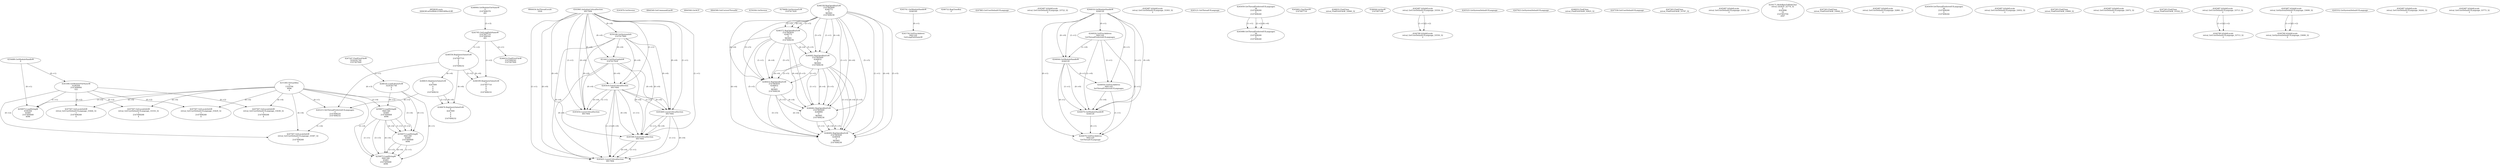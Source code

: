 // Global SCDG with merge call
digraph {
	0 [label="6850628.main
0006381a05e9f0dc2336454f0bc41fff"]
	1 [label="4254480.GetModuleHandleW
0"]
	2 [label="6844434.SetThreadLocale
1024"]
	3 [label="4243965.InitializeCriticalSection
6917004"]
	4 [label="4243979.GetVersion
"]
	5 [label="4250188.GetSystemInfo
2147417660"]
	3 -> 5 [label="(0-->0)"]
	6 [label="6844540.GetCommandLineW
"]
	7 [label="4214413.GetStartupInfoW
2147417624"]
	3 -> 7 [label="(0-->0)"]
	5 -> 7 [label="(0-->0)"]
	8 [label="6844560.GetACP
"]
	9 [label="6844580.GetCurrentThreadId
"]
	10 [label="4250204.GetVersion
"]
	11 [label="4276690.GetVersionExW
2147417420"]
	12 [label="4243306.GetModuleFileNameW
4194304
2147408904
522"]
	1 -> 12 [label="(0-->1)"]
	13 [label="4248064.GetModuleFileNameW
0
2147408370
261"]
	14 [label="4215383.VirtualAlloc
0
1310704
4096
4"]
	15 [label="4246338.RegOpenKeyExW
2147483649
4246772
0
983065
2147408236"]
	16 [label="4246372.RegOpenKeyExW
2147483650
4246772
0
983065
2147408236"]
	15 -> 16 [label="(2-->2)"]
	15 -> 16 [label="(4-->4)"]
	15 -> 16 [label="(5-->5)"]
	17 [label="4246402.RegOpenKeyExW
2147483649
4246832
0
983065
2147408236"]
	15 -> 17 [label="(1-->1)"]
	15 -> 17 [label="(4-->4)"]
	16 -> 17 [label="(4-->4)"]
	15 -> 17 [label="(5-->5)"]
	16 -> 17 [label="(5-->5)"]
	18 [label="4245741.GetModuleHandleW
4246160"]
	19 [label="4245758.GetProcAddress
9441320
GetLongPathNameW"]
	18 -> 19 [label="(0-->1)"]
	20 [label="4245785.GetLongPathNameW
2147407710
2147406542
261"]
	13 -> 20 [label="(3-->3)"]
	21 [label="4246556.RegQueryValueExW
0
2147407710
0
0
0
2147408232"]
	20 -> 21 [label="(1-->2)"]
	22 [label="4246599.RegQueryValueExW
0
2147407710
0
0
0
2147408232"]
	20 -> 22 [label="(1-->2)"]
	21 -> 22 [label="(2-->2)"]
	21 -> 22 [label="(6-->6)"]
	23 [label="4246722.RegCloseKey
0"]
	24 [label="4247883.GetUserDefaultUILanguage
"]
	25 [label="4245418.EnterCriticalSection
6917004"]
	3 -> 25 [label="(1-->1)"]
	3 -> 25 [label="(0-->0)"]
	5 -> 25 [label="(0-->0)"]
	7 -> 25 [label="(0-->0)"]
	26 [label="4245469.LeaveCriticalSection
6917004"]
	3 -> 26 [label="(1-->1)"]
	25 -> 26 [label="(1-->1)"]
	3 -> 26 [label="(0-->0)"]
	5 -> 26 [label="(0-->0)"]
	7 -> 26 [label="(0-->0)"]
	25 -> 26 [label="(0-->0)"]
	27 [label="4245487.IsValidLocale
retval_GetUserDefaultUILanguage_33722_32
2"]
	28 [label="4244018.GetModuleHandleW
4244120"]
	29 [label="4244024.GetProcAddress
9441320
GetThreadPreferredUILanguages"]
	28 -> 29 [label="(0-->1)"]
	30 [label="4244044.GetModuleHandleW
4244120"]
	28 -> 30 [label="(1-->1)"]
	28 -> 30 [label="(0-->0)"]
	29 -> 30 [label="(1-->0)"]
	31 [label="4244050.GetProcAddress
9441320
SetThreadPreferredUILanguages"]
	28 -> 31 [label="(0-->1)"]
	29 -> 31 [label="(1-->1)"]
	30 -> 31 [label="(0-->1)"]
	32 [label="4244070.GetModuleHandleW
4244120"]
	28 -> 32 [label="(1-->1)"]
	30 -> 32 [label="(1-->1)"]
	28 -> 32 [label="(0-->0)"]
	29 -> 32 [label="(1-->0)"]
	30 -> 32 [label="(0-->0)"]
	31 -> 32 [label="(1-->0)"]
	33 [label="4244076.GetProcAddress
9441320
GetThreadUILanguage"]
	28 -> 33 [label="(0-->1)"]
	29 -> 33 [label="(1-->1)"]
	30 -> 33 [label="(0-->1)"]
	31 -> 33 [label="(1-->1)"]
	32 -> 33 [label="(0-->1)"]
	34 [label="4246432.RegOpenKeyExW
2147483650
4246832
0
983065
2147408236"]
	16 -> 34 [label="(1-->1)"]
	17 -> 34 [label="(2-->2)"]
	15 -> 34 [label="(4-->4)"]
	16 -> 34 [label="(4-->4)"]
	17 -> 34 [label="(4-->4)"]
	15 -> 34 [label="(5-->5)"]
	16 -> 34 [label="(5-->5)"]
	17 -> 34 [label="(5-->5)"]
	35 [label="4245487.IsValidLocale
retval_GetUserDefaultUILanguage_33303_32
2"]
	36 [label="4245121.GetThreadUILanguage
"]
	37 [label="4245059.GetThreadPreferredUILanguages
56
2147408200
0
2147408240"]
	38 [label="4245088.GetThreadPreferredUILanguages
56
2147408200
0
2147408240"]
	37 -> 38 [label="(1-->1)"]
	37 -> 38 [label="(2-->2)"]
	37 -> 38 [label="(4-->4)"]
	39 [label="4245580.EnterCriticalSection
6917004"]
	3 -> 39 [label="(1-->1)"]
	25 -> 39 [label="(1-->1)"]
	26 -> 39 [label="(1-->1)"]
	3 -> 39 [label="(0-->0)"]
	5 -> 39 [label="(0-->0)"]
	7 -> 39 [label="(0-->0)"]
	25 -> 39 [label="(0-->0)"]
	26 -> 39 [label="(0-->0)"]
	40 [label="4245621.LeaveCriticalSection
6917004"]
	3 -> 40 [label="(1-->1)"]
	25 -> 40 [label="(1-->1)"]
	26 -> 40 [label="(1-->1)"]
	39 -> 40 [label="(1-->1)"]
	3 -> 40 [label="(0-->0)"]
	5 -> 40 [label="(0-->0)"]
	7 -> 40 [label="(0-->0)"]
	25 -> 40 [label="(0-->0)"]
	26 -> 40 [label="(0-->0)"]
	39 -> 40 [label="(0-->0)"]
	41 [label="4245683.CharNextW
2147407716"]
	42 [label="4246014.FindFirstFileW
2147406542
2147407064"]
	20 -> 42 [label="(2-->1)"]
	43 [label="4246032.FindClose
retval_FindFirstFileW_32840_32"]
	44 [label="4246044.lstrlenW
2147407108"]
	45 [label="4245487.IsValidLocale
retval_GetUserDefaultUILanguage_33550_32
2"]
	46 [label="4244766.IsValidLocale
retval_GetUserDefaultUILanguage_33550_32
2"]
	45 -> 46 [label="(1-->1)"]
	45 -> 46 [label="(2-->2)"]
	47 [label="4245525.GetSystemDefaultUILanguage
"]
	48 [label="4247923.GetSystemDefaultUILanguage
"]
	49 [label="4246032.FindClose
retval_FindFirstFileW_32825_32"]
	50 [label="4246635.RegQueryValueExW
0
4247000
0
0
0
2147408232"]
	21 -> 50 [label="(6-->6)"]
	51 [label="4246676.RegQueryValueExW
0
4247000
0
0
0
2147408232"]
	50 -> 51 [label="(2-->2)"]
	21 -> 51 [label="(6-->6)"]
	50 -> 51 [label="(6-->6)"]
	52 [label="4245454.LeaveCriticalSection
6917004"]
	3 -> 52 [label="(1-->1)"]
	25 -> 52 [label="(1-->1)"]
	3 -> 52 [label="(0-->0)"]
	5 -> 52 [label="(0-->0)"]
	7 -> 52 [label="(0-->0)"]
	25 -> 52 [label="(0-->0)"]
	53 [label="4247558.GetUserDefaultUILanguage
"]
	54 [label="4247567.GetLocaleInfoW
retval_GetUserDefaultUILanguage_33429_32
3
2147408268
4"]
	12 -> 54 [label="(0-->2)"]
	14 -> 54 [label="(4-->4)"]
	55 [label="4247247.FindFirstFileW
3224341740
2147407640"]
	56 [label="4247263.FindClose
retval_FindFirstFileW_33787_32"]
	57 [label="4248145.LoadLibraryExW
3224341740
0
2"]
	55 -> 57 [label="(1-->1)"]
	58 [label="4250073.LoadStringW
9441340
65485
2147409468
4096"]
	57 -> 58 [label="(0-->1)"]
	14 -> 58 [label="(3-->4)"]
	59 [label="4250073.LoadStringW
9441340
65484
2147409468
4096"]
	57 -> 59 [label="(0-->1)"]
	58 -> 59 [label="(1-->1)"]
	58 -> 59 [label="(3-->3)"]
	14 -> 59 [label="(3-->4)"]
	58 -> 59 [label="(4-->4)"]
	60 [label="4245487.IsValidLocale
retval_GetUserDefaultUILanguage_33352_32
2"]
	61 [label="4250171.MultiByteToWideChar
retval_GetACP_32774_32
0
4243896
10
2147403704
2047"]
	62 [label="4247567.GetLocaleInfoW
retval_GetUserDefaultUILanguage_33438_32
3
2147408268
4"]
	12 -> 62 [label="(0-->2)"]
	14 -> 62 [label="(4-->4)"]
	63 [label="4247263.FindClose
retval_FindFirstFileW_33644_32"]
	64 [label="4245487.IsValidLocale
retval_GetUserDefaultUILanguage_32881_32
2"]
	65 [label="4245059.GetThreadPreferredUILanguages
56
2147408200
0
2147408244"]
	66 [label="4245215.SetThreadPreferredUILanguages
4
2147408220
2147408232"]
	14 -> 66 [label="(4-->1)"]
	21 -> 66 [label="(6-->3)"]
	50 -> 66 [label="(6-->3)"]
	67 [label="4247567.GetLocaleInfoW
retval_GetUserDefaultUILanguage_33587_32
3
2147408268
4"]
	12 -> 67 [label="(0-->2)"]
	14 -> 67 [label="(4-->4)"]
	66 -> 67 [label="(1-->4)"]
	68 [label="4250073.LoadStringW
4194304
65485
2147409468
4096"]
	1 -> 68 [label="(0-->1)"]
	12 -> 68 [label="(1-->1)"]
	14 -> 68 [label="(3-->4)"]
	69 [label="4245487.IsValidLocale
retval_GetUserDefaultUILanguage_33052_32
2"]
	70 [label="4247567.GetLocaleInfoW
retval_GetUserDefaultUILanguage_33444_32
3
2147408268
4"]
	12 -> 70 [label="(0-->2)"]
	14 -> 70 [label="(4-->4)"]
	71 [label="4247263.FindClose
retval_FindFirstFileW_33800_32"]
	72 [label="4245487.IsValidLocale
retval_GetUserDefaultUILanguage_33072_32
2"]
	73 [label="4247567.GetLocaleInfoW
retval_GetUserDefaultUILanguage_33316_32
3
2147408268
4"]
	12 -> 73 [label="(0-->2)"]
	14 -> 73 [label="(4-->4)"]
	74 [label="4247263.FindClose
retval_FindFirstFileW_33324_32"]
	75 [label="4245487.IsValidLocale
retval_GetUserDefaultUILanguage_33713_32
2"]
	76 [label="4245487.IsValidLocale
retval_GetSystemDefaultUILanguage_33690_32
2"]
	77 [label="4250073.LoadStringW
9441340
65483
2147409468
4096"]
	57 -> 77 [label="(0-->1)"]
	58 -> 77 [label="(1-->1)"]
	59 -> 77 [label="(1-->1)"]
	58 -> 77 [label="(3-->3)"]
	59 -> 77 [label="(3-->3)"]
	14 -> 77 [label="(3-->4)"]
	58 -> 77 [label="(4-->4)"]
	59 -> 77 [label="(4-->4)"]
	78 [label="4244766.IsValidLocale
retval_GetSystemDefaultUILanguage_33690_32
2"]
	76 -> 78 [label="(1-->1)"]
	76 -> 78 [label="(2-->2)"]
	79 [label="4245552.GetSystemDefaultUILanguage
"]
	80 [label="4244766.IsValidLocale
retval_GetUserDefaultUILanguage_33713_32
2"]
	75 -> 80 [label="(1-->1)"]
	75 -> 80 [label="(2-->2)"]
	81 [label="4246462.RegOpenKeyExW
2147483649
4246884
0
983065
2147408236"]
	15 -> 81 [label="(1-->1)"]
	17 -> 81 [label="(1-->1)"]
	15 -> 81 [label="(4-->4)"]
	16 -> 81 [label="(4-->4)"]
	17 -> 81 [label="(4-->4)"]
	34 -> 81 [label="(4-->4)"]
	15 -> 81 [label="(5-->5)"]
	16 -> 81 [label="(5-->5)"]
	17 -> 81 [label="(5-->5)"]
	34 -> 81 [label="(5-->5)"]
	82 [label="4246492.RegOpenKeyExW
2147483649
4246936
0
983065
2147408236"]
	15 -> 82 [label="(1-->1)"]
	17 -> 82 [label="(1-->1)"]
	81 -> 82 [label="(1-->1)"]
	15 -> 82 [label="(4-->4)"]
	16 -> 82 [label="(4-->4)"]
	17 -> 82 [label="(4-->4)"]
	34 -> 82 [label="(4-->4)"]
	81 -> 82 [label="(4-->4)"]
	15 -> 82 [label="(5-->5)"]
	16 -> 82 [label="(5-->5)"]
	17 -> 82 [label="(5-->5)"]
	34 -> 82 [label="(5-->5)"]
	81 -> 82 [label="(5-->5)"]
	83 [label="4245487.IsValidLocale
retval_GetUserDefaultUILanguage_34262_32
2"]
	84 [label="4245487.IsValidLocale
retval_GetUserDefaultUILanguage_33773_32
2"]
}
